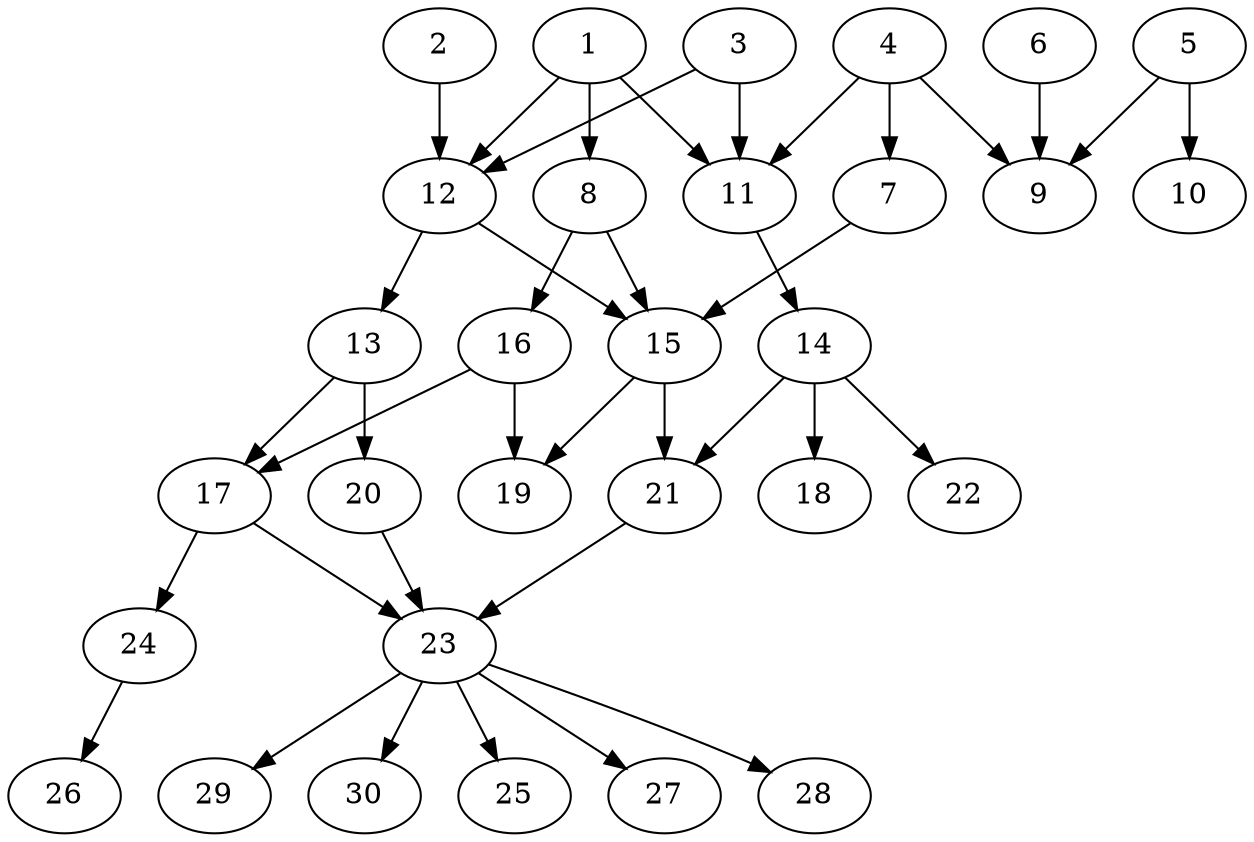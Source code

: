 // DAG automatically generated by daggen at Fri Jul 29 10:40:31 2022
// daggen.exe --dot -n 30 --ccr 0.5 --fat 0.5 --regular 0.5 --density 0.5 -o data\30/random_30_43.gv 
digraph G {
  1 [compute_size="140229959466", trans_size="341140", result_size="13312", ram="38665424",alpha="0.10"]
  1 -> 8 [size ="13312"]
  1 -> 11 [size ="13312"]
  1 -> 12 [size ="13312"]
  2 [compute_size="28991029248", trans_size="864596", result_size="29696", ram="40647008",alpha="0.17"]
  2 -> 12 [size ="29696"]
  3 [compute_size="33408286720", trans_size="256263", result_size="91136", ram="25293296",alpha="0.12"]
  3 -> 11 [size ="91136"]
  3 -> 12 [size ="91136"]
  4 [compute_size="15555723264", trans_size="581800", result_size="13312", ram="18494768",alpha="0.02"]
  4 -> 7 [size ="13312"]
  4 -> 9 [size ="13312"]
  4 -> 11 [size ="13312"]
  5 [compute_size="782757789696", trans_size="346318", result_size="54272", ram="27276464",alpha="0.08"]
  5 -> 9 [size ="54272"]
  5 -> 10 [size ="54272"]
  6 [compute_size="782757789696", trans_size="433433", result_size="54272", ram="14438144",alpha="0.17"]
  6 -> 9 [size ="54272"]
  7 [compute_size="16335372288", trans_size="865523", result_size="91136", ram="51863312",alpha="0.09"]
  7 -> 15 [size ="91136"]
  8 [compute_size="22964350976", trans_size="920349", result_size="9216", ram="47920736",alpha="0.07"]
  8 -> 15 [size ="9216"]
  8 -> 16 [size ="9216"]
  9 [compute_size="9644931072", trans_size="712904", result_size="0", ram="17804144",alpha="0.02"]
  10 [compute_size="28991029248", trans_size="314989", result_size="0", ram="40211408",alpha="0.01"]
  11 [compute_size="816191094231", trans_size="353160", result_size="1024", ram="2442512",alpha="0.16"]
  11 -> 14 [size ="1024"]
  12 [compute_size="583115058132", trans_size="259236", result_size="9216", ram="26870960",alpha="0.06"]
  12 -> 13 [size ="9216"]
  12 -> 15 [size ="9216"]
  13 [compute_size="33466411008", trans_size="82672", result_size="54272", ram="38784224",alpha="0.19"]
  13 -> 17 [size ="54272"]
  13 -> 20 [size ="54272"]
  14 [compute_size="303335502160", trans_size="897172", result_size="9216", ram="5366576",alpha="0.00"]
  14 -> 18 [size ="9216"]
  14 -> 21 [size ="9216"]
  14 -> 22 [size ="9216"]
  15 [compute_size="772215556038", trans_size="482985", result_size="54272", ram="2708624",alpha="0.06"]
  15 -> 19 [size ="54272"]
  15 -> 21 [size ="54272"]
  16 [compute_size="231928233984", trans_size="1026518", result_size="13312", ram="22844432",alpha="0.07"]
  16 -> 17 [size ="13312"]
  16 -> 19 [size ="13312"]
  17 [compute_size="5377462272", trans_size="903694", result_size="9216", ram="652592",alpha="0.03"]
  17 -> 23 [size ="9216"]
  17 -> 24 [size ="9216"]
  18 [compute_size="134217728000", trans_size="421125", result_size="0", ram="45026768",alpha="0.16"]
  19 [compute_size="3166396416", trans_size="721855", result_size="0", ram="33181616",alpha="0.02"]
  20 [compute_size="11754854400", trans_size="952190", result_size="1024", ram="3643184",alpha="0.03"]
  20 -> 23 [size ="1024"]
  21 [compute_size="1032498622570", trans_size="268155", result_size="1024", ram="19548128",alpha="0.07"]
  21 -> 23 [size ="1024"]
  22 [compute_size="28991029248", trans_size="517927", result_size="0", ram="30485648",alpha="0.13"]
  23 [compute_size="368293445632", trans_size="927990", result_size="9216", ram="48636704",alpha="0.14"]
  23 -> 25 [size ="9216"]
  23 -> 27 [size ="9216"]
  23 -> 28 [size ="9216"]
  23 -> 29 [size ="9216"]
  23 -> 30 [size ="9216"]
  24 [compute_size="134217728000", trans_size="503445", result_size="1024", ram="29785520",alpha="0.07"]
  24 -> 26 [size ="1024"]
  25 [compute_size="1073741824000", trans_size="261122", result_size="0", ram="20926208",alpha="0.05"]
  26 [compute_size="134217728000", trans_size="876584", result_size="0", ram="50347424",alpha="0.11"]
  27 [compute_size="7711195136", trans_size="503924", result_size="0", ram="52108832",alpha="0.11"]
  28 [compute_size="782757789696", trans_size="499033", result_size="0", ram="38169632",alpha="0.04"]
  29 [compute_size="134217728000", trans_size="108119", result_size="0", ram="24423680",alpha="0.08"]
  30 [compute_size="4570306560", trans_size="852256", result_size="0", ram="15760784",alpha="0.16"]
}
